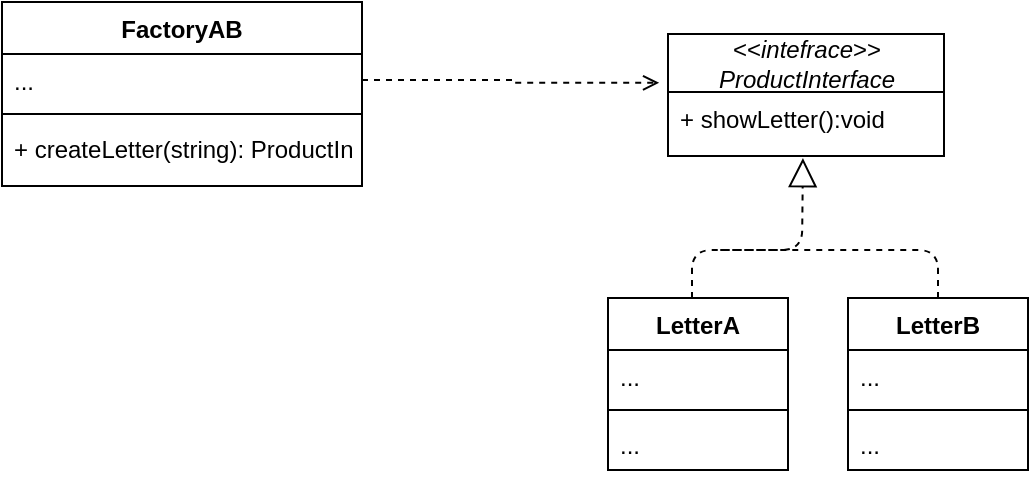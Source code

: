 <mxfile version="14.7.4" type="embed"><diagram id="C5RBs43oDa-KdzZeNtuy" name="Page-1"><mxGraphModel dx="1071" dy="462" grid="1" gridSize="6" guides="1" tooltips="1" connect="1" arrows="1" fold="1" page="1" pageScale="1" pageWidth="1169" pageHeight="827" math="0" shadow="0"><root><mxCell id="WIyWlLk6GJQsqaUBKTNV-0"/><mxCell id="WIyWlLk6GJQsqaUBKTNV-1" parent="WIyWlLk6GJQsqaUBKTNV-0"/><mxCell id="46" value="FactoryAB" style="swimlane;fontStyle=1;align=center;verticalAlign=top;childLayout=stackLayout;horizontal=1;startSize=26;horizontalStack=0;resizeParent=1;resizeParentMax=0;resizeLast=0;collapsible=1;marginBottom=0;" parent="WIyWlLk6GJQsqaUBKTNV-1" vertex="1"><mxGeometry x="337" y="400" width="180" height="92" as="geometry"/></mxCell><mxCell id="70" value="..." style="text;strokeColor=none;fillColor=none;align=left;verticalAlign=top;spacingLeft=4;spacingRight=4;overflow=hidden;rotatable=0;points=[[0,0.5],[1,0.5]];portConstraint=eastwest;" parent="46" vertex="1"><mxGeometry y="26" width="180" height="26" as="geometry"/></mxCell><mxCell id="48" value="" style="line;strokeWidth=1;fillColor=none;align=left;verticalAlign=middle;spacingTop=-1;spacingLeft=3;spacingRight=3;rotatable=0;labelPosition=right;points=[];portConstraint=eastwest;" parent="46" vertex="1"><mxGeometry y="52" width="180" height="8" as="geometry"/></mxCell><mxCell id="71" value="+ createLetter(string): ProductInterface" style="text;strokeColor=none;fillColor=none;align=left;verticalAlign=top;spacingLeft=4;spacingRight=4;overflow=hidden;rotatable=0;points=[[0,0.5],[1,0.5]];portConstraint=eastwest;" parent="46" vertex="1"><mxGeometry y="60" width="180" height="32" as="geometry"/></mxCell><mxCell id="132" value="&lt;span style=&quot;font-weight: normal&quot;&gt;&amp;lt;&amp;lt;&lt;i&gt;intefrace&lt;/i&gt;&amp;gt;&amp;gt;&lt;br&gt;&lt;/span&gt;&lt;i style=&quot;font-weight: normal&quot;&gt;ProductInterface&lt;/i&gt;" style="swimlane;fontStyle=1;align=center;verticalAlign=middle;childLayout=stackLayout;horizontal=1;startSize=29;horizontalStack=0;resizeParent=1;resizeParentMax=0;resizeLast=0;collapsible=0;marginBottom=0;html=1;" parent="WIyWlLk6GJQsqaUBKTNV-1" vertex="1"><mxGeometry x="670" y="416" width="138" height="61" as="geometry"/></mxCell><mxCell id="133" value="+ showLetter():void" style="text;strokeColor=none;fillColor=none;align=left;verticalAlign=top;spacingLeft=4;spacingRight=4;overflow=hidden;rotatable=0;points=[[0,0.5],[1,0.5]];portConstraint=eastwest;" parent="132" vertex="1"><mxGeometry y="29" width="138" height="32" as="geometry"/></mxCell><mxCell id="143" value="LetterA" style="swimlane;fontStyle=1;align=center;verticalAlign=top;childLayout=stackLayout;horizontal=1;startSize=26;horizontalStack=0;resizeParent=1;resizeParentMax=0;resizeLast=0;collapsible=1;marginBottom=0;" parent="WIyWlLk6GJQsqaUBKTNV-1" vertex="1"><mxGeometry x="640" y="548" width="90" height="86" as="geometry"/></mxCell><mxCell id="151" value="" style="endArrow=block;dashed=1;endFill=0;endSize=12;html=1;entryX=0.489;entryY=1.033;entryDx=0;entryDy=0;entryPerimeter=0;" parent="143" target="133" edge="1"><mxGeometry width="160" relative="1" as="geometry"><mxPoint x="42" as="sourcePoint"/><mxPoint x="202" as="targetPoint"/><Array as="points"><mxPoint x="42" y="-24"/><mxPoint x="97" y="-24"/></Array></mxGeometry></mxCell><mxCell id="144" value="..." style="text;strokeColor=none;fillColor=none;align=left;verticalAlign=top;spacingLeft=4;spacingRight=4;overflow=hidden;rotatable=0;points=[[0,0.5],[1,0.5]];portConstraint=eastwest;" parent="143" vertex="1"><mxGeometry y="26" width="90" height="26" as="geometry"/></mxCell><mxCell id="145" value="" style="line;strokeWidth=1;fillColor=none;align=left;verticalAlign=middle;spacingTop=-1;spacingLeft=3;spacingRight=3;rotatable=0;labelPosition=right;points=[];portConstraint=eastwest;" parent="143" vertex="1"><mxGeometry y="52" width="90" height="8" as="geometry"/></mxCell><mxCell id="146" value="..." style="text;strokeColor=none;fillColor=none;align=left;verticalAlign=top;spacingLeft=4;spacingRight=4;overflow=hidden;rotatable=0;points=[[0,0.5],[1,0.5]];portConstraint=eastwest;" parent="143" vertex="1"><mxGeometry y="60" width="90" height="26" as="geometry"/></mxCell><mxCell id="147" value="LetterB" style="swimlane;fontStyle=1;align=center;verticalAlign=top;childLayout=stackLayout;horizontal=1;startSize=26;horizontalStack=0;resizeParent=1;resizeParentMax=0;resizeLast=0;collapsible=1;marginBottom=0;" parent="WIyWlLk6GJQsqaUBKTNV-1" vertex="1"><mxGeometry x="760" y="548" width="90" height="86" as="geometry"/></mxCell><mxCell id="148" value="..." style="text;strokeColor=none;fillColor=none;align=left;verticalAlign=top;spacingLeft=4;spacingRight=4;overflow=hidden;rotatable=0;points=[[0,0.5],[1,0.5]];portConstraint=eastwest;" parent="147" vertex="1"><mxGeometry y="26" width="90" height="26" as="geometry"/></mxCell><mxCell id="149" value="" style="line;strokeWidth=1;fillColor=none;align=left;verticalAlign=middle;spacingTop=-1;spacingLeft=3;spacingRight=3;rotatable=0;labelPosition=right;points=[];portConstraint=eastwest;" parent="147" vertex="1"><mxGeometry y="52" width="90" height="8" as="geometry"/></mxCell><mxCell id="150" value="..." style="text;strokeColor=none;fillColor=none;align=left;verticalAlign=top;spacingLeft=4;spacingRight=4;overflow=hidden;rotatable=0;points=[[0,0.5],[1,0.5]];portConstraint=eastwest;" parent="147" vertex="1"><mxGeometry y="60" width="90" height="26" as="geometry"/></mxCell><mxCell id="152" value="" style="endArrow=none;dashed=1;html=1;exitX=0.5;exitY=0;exitDx=0;exitDy=0;" parent="WIyWlLk6GJQsqaUBKTNV-1" source="147" edge="1"><mxGeometry width="50" height="50" relative="1" as="geometry"><mxPoint x="784" y="524" as="sourcePoint"/><mxPoint x="694" y="524" as="targetPoint"/><Array as="points"><mxPoint x="805" y="524"/></Array></mxGeometry></mxCell><mxCell id="154" style="edgeStyle=orthogonalEdgeStyle;rounded=0;orthogonalLoop=1;jettySize=auto;html=1;entryX=-0.032;entryY=-0.143;entryDx=0;entryDy=0;entryPerimeter=0;endArrow=open;endFill=0;dashed=1;" parent="WIyWlLk6GJQsqaUBKTNV-1" source="70" target="133" edge="1"><mxGeometry relative="1" as="geometry"/></mxCell><mxCell id="59" value="Untitled Layer" parent="WIyWlLk6GJQsqaUBKTNV-0"/></root></mxGraphModel></diagram></mxfile>